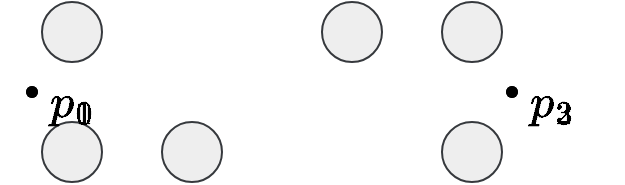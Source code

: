 <mxfile version="23.0.2" type="device">
  <diagram name="Page-1" id="wall">
    <mxGraphModel dx="1434" dy="836" grid="1" gridSize="10" guides="1" tooltips="1" connect="1" arrows="1" fold="1" page="1" pageScale="1" pageWidth="827" pageHeight="1169" math="1" shadow="0">
      <root>
        <mxCell id="0" />
        <mxCell id="1" parent="0" />
                <mxCell id="collsionpoint-0" value="" style="ellipse;whiteSpace=wrap;html=1;aspect=fixed;fontSize=20;fillColor=#eeeeee;strokeColor=#36393d;" vertex="1" parent="1">
          <mxGeometry x="5" y="-15" width="30" height="30" as="geometry" />
        </mxCell>
        <mxCell id="collsionpoint-1" value="" style="ellipse;whiteSpace=wrap;html=1;aspect=fixed;fontSize=20;fillColor=#eeeeee;strokeColor=#36393d;" vertex="1" parent="1">
          <mxGeometry x="145" y="-15" width="30" height="30" as="geometry" />
        </mxCell>
        <mxCell id="collsionpoint-2" value="" style="ellipse;whiteSpace=wrap;html=1;aspect=fixed;fontSize=20;fillColor=#eeeeee;strokeColor=#36393d;" vertex="1" parent="1">
          <mxGeometry x="205" y="-15" width="30" height="30" as="geometry" />
        </mxCell>
        <mxCell id="collsionpoint-3" value="" style="ellipse;whiteSpace=wrap;html=1;aspect=fixed;fontSize=20;fillColor=#eeeeee;strokeColor=#36393d;" vertex="1" parent="1">
          <mxGeometry x="5" y="45" width="30" height="30" as="geometry" />
        </mxCell>
        <mxCell id="collsionpoint-4" value="" style="ellipse;whiteSpace=wrap;html=1;aspect=fixed;fontSize=20;fillColor=#eeeeee;strokeColor=#36393d;" vertex="1" parent="1">
          <mxGeometry x="65" y="45" width="30" height="30" as="geometry" />
        </mxCell>
        <mxCell id="collsionpoint-5" value="" style="ellipse;whiteSpace=wrap;html=1;aspect=fixed;fontSize=20;fillColor=#eeeeee;strokeColor=#36393d;" vertex="1" parent="1">
          <mxGeometry x="205" y="45" width="30" height="30" as="geometry" />
        </mxCell>
        <mxCell id="routepoint-0" value="" style="shape=waypoint;sketch=0;fillStyle=solid;size=6;pointerEvents=1;points=[];fillColor=none;resizable=0;rotatable=0;perimeter=centerPerimeter;snapToPoint=1;fontSize=20;" vertex="1" parent="1">
          <mxGeometry x="-10" y="20" width="20" height="20" as="geometry" />
        </mxCell>
        <mxCell id="routepointtext-0" value="\(p_{0}\)" style="text;html=1;align=center;verticalAlign=middle;resizable=0;points=[];autosize=1;strokeColor=none;fillColor=none;fontSize=20;" vertex="1" parent="1">
          <mxGeometry x="-15" y="20" width="70" height="30" as="geometry" />
        </mxCell>
        <mxCell id="routepoint-1" value="" style="shape=waypoint;sketch=0;fillStyle=solid;size=6;pointerEvents=1;points=[];fillColor=none;resizable=0;rotatable=0;perimeter=centerPerimeter;snapToPoint=1;fontSize=20;" vertex="1" parent="1">
          <mxGeometry x="-10" y="20" width="20" height="20" as="geometry" />
        </mxCell>
        <mxCell id="routepointtext-1" value="\(p_{1}\)" style="text;html=1;align=center;verticalAlign=middle;resizable=0;points=[];autosize=1;strokeColor=none;fillColor=none;fontSize=20;" vertex="1" parent="1">
          <mxGeometry x="-15" y="20" width="70" height="30" as="geometry" />
        </mxCell>
        <mxCell id="routepoint-2" value="" style="shape=waypoint;sketch=0;fillStyle=solid;size=6;pointerEvents=1;points=[];fillColor=none;resizable=0;rotatable=0;perimeter=centerPerimeter;snapToPoint=1;fontSize=20;" vertex="1" parent="1">
          <mxGeometry x="230" y="20" width="20" height="20" as="geometry" />
        </mxCell>
        <mxCell id="routepointtext-2" value="\(p_{2}\)" style="text;html=1;align=center;verticalAlign=middle;resizable=0;points=[];autosize=1;strokeColor=none;fillColor=none;fontSize=20;" vertex="1" parent="1">
          <mxGeometry x="225" y="20" width="70" height="30" as="geometry" />
        </mxCell>
        <mxCell id="routepoint-3" value="" style="shape=waypoint;sketch=0;fillStyle=solid;size=6;pointerEvents=1;points=[];fillColor=none;resizable=0;rotatable=0;perimeter=centerPerimeter;snapToPoint=1;fontSize=20;" vertex="1" parent="1">
          <mxGeometry x="230" y="20" width="20" height="20" as="geometry" />
        </mxCell>
        <mxCell id="routepointtext-3" value="\(p_{3}\)" style="text;html=1;align=center;verticalAlign=middle;resizable=0;points=[];autosize=1;strokeColor=none;fillColor=none;fontSize=20;" vertex="1" parent="1">
          <mxGeometry x="225" y="20" width="70" height="30" as="geometry" />
        </mxCell>

      </root>
    </mxGraphModel>
  </diagram>
</mxfile>

